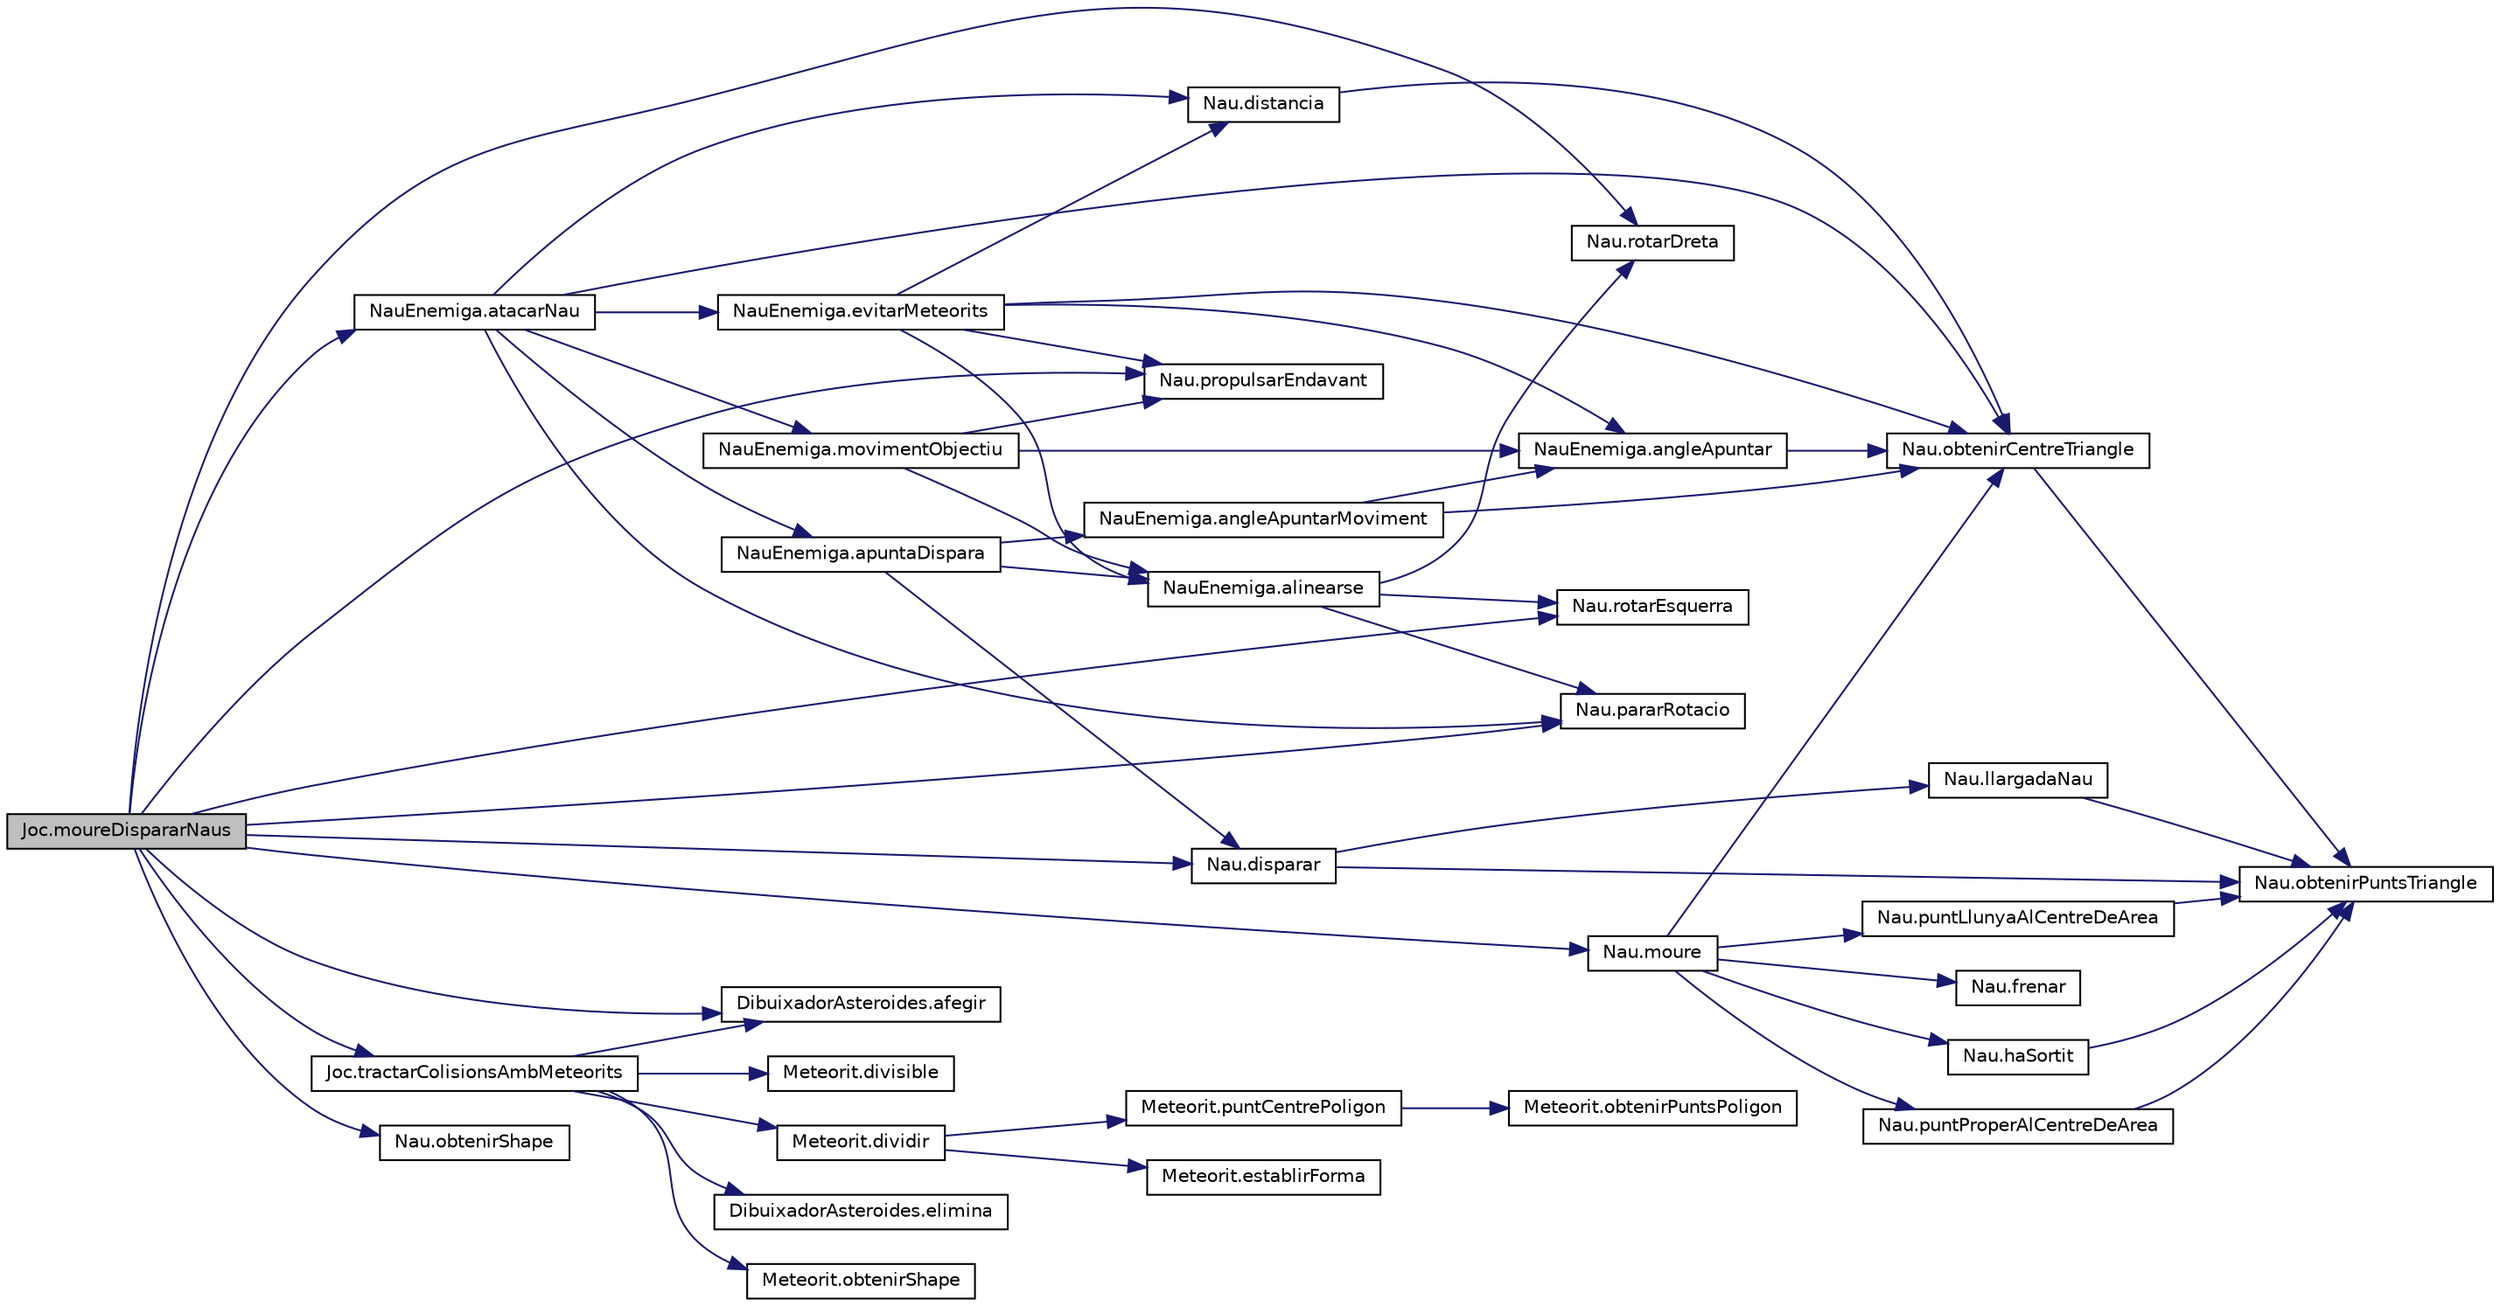 digraph "Joc.moureDispararNaus"
{
  edge [fontname="Helvetica",fontsize="10",labelfontname="Helvetica",labelfontsize="10"];
  node [fontname="Helvetica",fontsize="10",shape=record];
  rankdir="LR";
  Node1 [label="Joc.moureDispararNaus",height=0.2,width=0.4,color="black", fillcolor="grey75", style="filled", fontcolor="black"];
  Node1 -> Node2 [color="midnightblue",fontsize="10",style="solid",fontname="Helvetica"];
  Node2 [label="Nau.rotarDreta",height=0.2,width=0.4,color="black", fillcolor="white", style="filled",URL="$class_nau.html#a2ef947c89a39ad2e5593c9b63aefda46"];
  Node1 -> Node3 [color="midnightblue",fontsize="10",style="solid",fontname="Helvetica"];
  Node3 [label="Nau.rotarEsquerra",height=0.2,width=0.4,color="black", fillcolor="white", style="filled",URL="$class_nau.html#ae4f82160603f5b5c2108c34adcd781ab"];
  Node1 -> Node4 [color="midnightblue",fontsize="10",style="solid",fontname="Helvetica"];
  Node4 [label="Nau.pararRotacio",height=0.2,width=0.4,color="black", fillcolor="white", style="filled",URL="$class_nau.html#a5f603c39df04907891d3e56467df0cf0"];
  Node1 -> Node5 [color="midnightblue",fontsize="10",style="solid",fontname="Helvetica"];
  Node5 [label="Nau.propulsarEndavant",height=0.2,width=0.4,color="black", fillcolor="white", style="filled",URL="$class_nau.html#af1f11339142c177a9a48990349fdf801"];
  Node1 -> Node6 [color="midnightblue",fontsize="10",style="solid",fontname="Helvetica"];
  Node6 [label="Nau.moure",height=0.2,width=0.4,color="black", fillcolor="white", style="filled",URL="$class_nau.html#a8dc46f91e02910b92bfad9b798f6552c"];
  Node6 -> Node7 [color="midnightblue",fontsize="10",style="solid",fontname="Helvetica"];
  Node7 [label="Nau.frenar",height=0.2,width=0.4,color="black", fillcolor="white", style="filled",URL="$class_nau.html#abd79eb596434088da284245e34e87237"];
  Node6 -> Node8 [color="midnightblue",fontsize="10",style="solid",fontname="Helvetica"];
  Node8 [label="Nau.obtenirCentreTriangle",height=0.2,width=0.4,color="black", fillcolor="white", style="filled",URL="$class_nau.html#af8082681fcfd3613ee23597b9c525a7f"];
  Node8 -> Node9 [color="midnightblue",fontsize="10",style="solid",fontname="Helvetica"];
  Node9 [label="Nau.obtenirPuntsTriangle",height=0.2,width=0.4,color="black", fillcolor="white", style="filled",URL="$class_nau.html#ab233b5358060d6fb3985e645441043ac"];
  Node6 -> Node10 [color="midnightblue",fontsize="10",style="solid",fontname="Helvetica"];
  Node10 [label="Nau.haSortit",height=0.2,width=0.4,color="black", fillcolor="white", style="filled",URL="$class_nau.html#ac3225453d5db00bb2e6c9ba8f410bd6e"];
  Node10 -> Node9 [color="midnightblue",fontsize="10",style="solid",fontname="Helvetica"];
  Node6 -> Node11 [color="midnightblue",fontsize="10",style="solid",fontname="Helvetica"];
  Node11 [label="Nau.puntProperAlCentreDeArea",height=0.2,width=0.4,color="black", fillcolor="white", style="filled",URL="$class_nau.html#a2f5e6461665ecc9d63adf5c77d6410b5"];
  Node11 -> Node9 [color="midnightblue",fontsize="10",style="solid",fontname="Helvetica"];
  Node6 -> Node12 [color="midnightblue",fontsize="10",style="solid",fontname="Helvetica"];
  Node12 [label="Nau.puntLlunyaAlCentreDeArea",height=0.2,width=0.4,color="black", fillcolor="white", style="filled",URL="$class_nau.html#aabe7e7191b704130b10b64ddc04a1e87"];
  Node12 -> Node9 [color="midnightblue",fontsize="10",style="solid",fontname="Helvetica"];
  Node1 -> Node13 [color="midnightblue",fontsize="10",style="solid",fontname="Helvetica"];
  Node13 [label="Nau.disparar",height=0.2,width=0.4,color="black", fillcolor="white", style="filled",URL="$class_nau.html#a7449b7bf128a70e305bc85781ee833f2"];
  Node13 -> Node9 [color="midnightblue",fontsize="10",style="solid",fontname="Helvetica"];
  Node13 -> Node14 [color="midnightblue",fontsize="10",style="solid",fontname="Helvetica"];
  Node14 [label="Nau.llargadaNau",height=0.2,width=0.4,color="black", fillcolor="white", style="filled",URL="$class_nau.html#a00fed622eb3d4d3823e140a87e164724"];
  Node14 -> Node9 [color="midnightblue",fontsize="10",style="solid",fontname="Helvetica"];
  Node1 -> Node15 [color="midnightblue",fontsize="10",style="solid",fontname="Helvetica"];
  Node15 [label="DibuixadorAsteroides.afegir",height=0.2,width=0.4,color="black", fillcolor="white", style="filled",URL="$class_dibuixador_asteroides.html#ac70561df846258437f4145a41117e9ef"];
  Node1 -> Node16 [color="midnightblue",fontsize="10",style="solid",fontname="Helvetica"];
  Node16 [label="NauEnemiga.atacarNau",height=0.2,width=0.4,color="black", fillcolor="white", style="filled",URL="$class_nau_enemiga.html#a2a5186aec773bd4015427a92b073e7e7"];
  Node16 -> Node4 [color="midnightblue",fontsize="10",style="solid",fontname="Helvetica"];
  Node16 -> Node17 [color="midnightblue",fontsize="10",style="solid",fontname="Helvetica"];
  Node17 [label="NauEnemiga.evitarMeteorits",height=0.2,width=0.4,color="black", fillcolor="white", style="filled",URL="$class_nau_enemiga.html#ac93ff33b14f809511681cc190a74158a"];
  Node17 -> Node8 [color="midnightblue",fontsize="10",style="solid",fontname="Helvetica"];
  Node17 -> Node18 [color="midnightblue",fontsize="10",style="solid",fontname="Helvetica"];
  Node18 [label="Nau.distancia",height=0.2,width=0.4,color="black", fillcolor="white", style="filled",URL="$class_nau.html#a53690b8a1f0ceb5e0b4573d1c81314c3"];
  Node18 -> Node8 [color="midnightblue",fontsize="10",style="solid",fontname="Helvetica"];
  Node17 -> Node19 [color="midnightblue",fontsize="10",style="solid",fontname="Helvetica"];
  Node19 [label="NauEnemiga.angleApuntar",height=0.2,width=0.4,color="black", fillcolor="white", style="filled",URL="$class_nau_enemiga.html#a02842fe904d67a4ff7b55d5606a30f91"];
  Node19 -> Node8 [color="midnightblue",fontsize="10",style="solid",fontname="Helvetica"];
  Node17 -> Node20 [color="midnightblue",fontsize="10",style="solid",fontname="Helvetica"];
  Node20 [label="NauEnemiga.alinearse",height=0.2,width=0.4,color="black", fillcolor="white", style="filled",URL="$class_nau_enemiga.html#a1ffe6a0da4d399be284a7901a9c5d99f"];
  Node20 -> Node2 [color="midnightblue",fontsize="10",style="solid",fontname="Helvetica"];
  Node20 -> Node3 [color="midnightblue",fontsize="10",style="solid",fontname="Helvetica"];
  Node20 -> Node4 [color="midnightblue",fontsize="10",style="solid",fontname="Helvetica"];
  Node17 -> Node5 [color="midnightblue",fontsize="10",style="solid",fontname="Helvetica"];
  Node16 -> Node8 [color="midnightblue",fontsize="10",style="solid",fontname="Helvetica"];
  Node16 -> Node18 [color="midnightblue",fontsize="10",style="solid",fontname="Helvetica"];
  Node16 -> Node21 [color="midnightblue",fontsize="10",style="solid",fontname="Helvetica"];
  Node21 [label="NauEnemiga.apuntaDispara",height=0.2,width=0.4,color="black", fillcolor="white", style="filled",URL="$class_nau_enemiga.html#a645365e0a3c5eb29cf31d56dcb76120f"];
  Node21 -> Node22 [color="midnightblue",fontsize="10",style="solid",fontname="Helvetica"];
  Node22 [label="NauEnemiga.angleApuntarMoviment",height=0.2,width=0.4,color="black", fillcolor="white", style="filled",URL="$class_nau_enemiga.html#a2c21f20dc2290a11315bdd16328815c7"];
  Node22 -> Node8 [color="midnightblue",fontsize="10",style="solid",fontname="Helvetica"];
  Node22 -> Node19 [color="midnightblue",fontsize="10",style="solid",fontname="Helvetica"];
  Node21 -> Node20 [color="midnightblue",fontsize="10",style="solid",fontname="Helvetica"];
  Node21 -> Node13 [color="midnightblue",fontsize="10",style="solid",fontname="Helvetica"];
  Node16 -> Node23 [color="midnightblue",fontsize="10",style="solid",fontname="Helvetica"];
  Node23 [label="NauEnemiga.movimentObjectiu",height=0.2,width=0.4,color="black", fillcolor="white", style="filled",URL="$class_nau_enemiga.html#a293dc01f263e42b1b0125e30bf634a18"];
  Node23 -> Node19 [color="midnightblue",fontsize="10",style="solid",fontname="Helvetica"];
  Node23 -> Node20 [color="midnightblue",fontsize="10",style="solid",fontname="Helvetica"];
  Node23 -> Node5 [color="midnightblue",fontsize="10",style="solid",fontname="Helvetica"];
  Node1 -> Node24 [color="midnightblue",fontsize="10",style="solid",fontname="Helvetica"];
  Node24 [label="Nau.obtenirShape",height=0.2,width=0.4,color="black", fillcolor="white", style="filled",URL="$class_nau.html#a7a14f0feca0033e562a42816a42b4241"];
  Node1 -> Node25 [color="midnightblue",fontsize="10",style="solid",fontname="Helvetica"];
  Node25 [label="Joc.tractarColisionsAmbMeteorits",height=0.2,width=0.4,color="black", fillcolor="white", style="filled",URL="$class_joc.html#a16b0be1ee6298106946df8150044f667"];
  Node25 -> Node26 [color="midnightblue",fontsize="10",style="solid",fontname="Helvetica"];
  Node26 [label="Meteorit.obtenirShape",height=0.2,width=0.4,color="black", fillcolor="white", style="filled",URL="$class_meteorit.html#a31192464dbdc8e1bac9ae57c87ac6e2b"];
  Node25 -> Node27 [color="midnightblue",fontsize="10",style="solid",fontname="Helvetica"];
  Node27 [label="Meteorit.divisible",height=0.2,width=0.4,color="black", fillcolor="white", style="filled",URL="$class_meteorit.html#ab7f4539dc26a5026d8978918620db253"];
  Node25 -> Node28 [color="midnightblue",fontsize="10",style="solid",fontname="Helvetica"];
  Node28 [label="Meteorit.dividir",height=0.2,width=0.4,color="black", fillcolor="white", style="filled",URL="$class_meteorit.html#aa4b891941b6ef30774a45d6965266170"];
  Node28 -> Node29 [color="midnightblue",fontsize="10",style="solid",fontname="Helvetica"];
  Node29 [label="Meteorit.puntCentrePoligon",height=0.2,width=0.4,color="black", fillcolor="white", style="filled",URL="$class_meteorit.html#a8d316ea738e82c4c9b2e02bc787e8bdc"];
  Node29 -> Node30 [color="midnightblue",fontsize="10",style="solid",fontname="Helvetica"];
  Node30 [label="Meteorit.obtenirPuntsPoligon",height=0.2,width=0.4,color="black", fillcolor="white", style="filled",URL="$class_meteorit.html#a237af5bb28238c5e76d1cea55b4457b6"];
  Node28 -> Node31 [color="midnightblue",fontsize="10",style="solid",fontname="Helvetica"];
  Node31 [label="Meteorit.establirForma",height=0.2,width=0.4,color="black", fillcolor="white", style="filled",URL="$class_meteorit.html#a0bc8468013d85caed1efe51b98397069"];
  Node25 -> Node15 [color="midnightblue",fontsize="10",style="solid",fontname="Helvetica"];
  Node25 -> Node32 [color="midnightblue",fontsize="10",style="solid",fontname="Helvetica"];
  Node32 [label="DibuixadorAsteroides.elimina",height=0.2,width=0.4,color="black", fillcolor="white", style="filled",URL="$class_dibuixador_asteroides.html#a22269129b517ba0da55bc16e19e24b57"];
}
